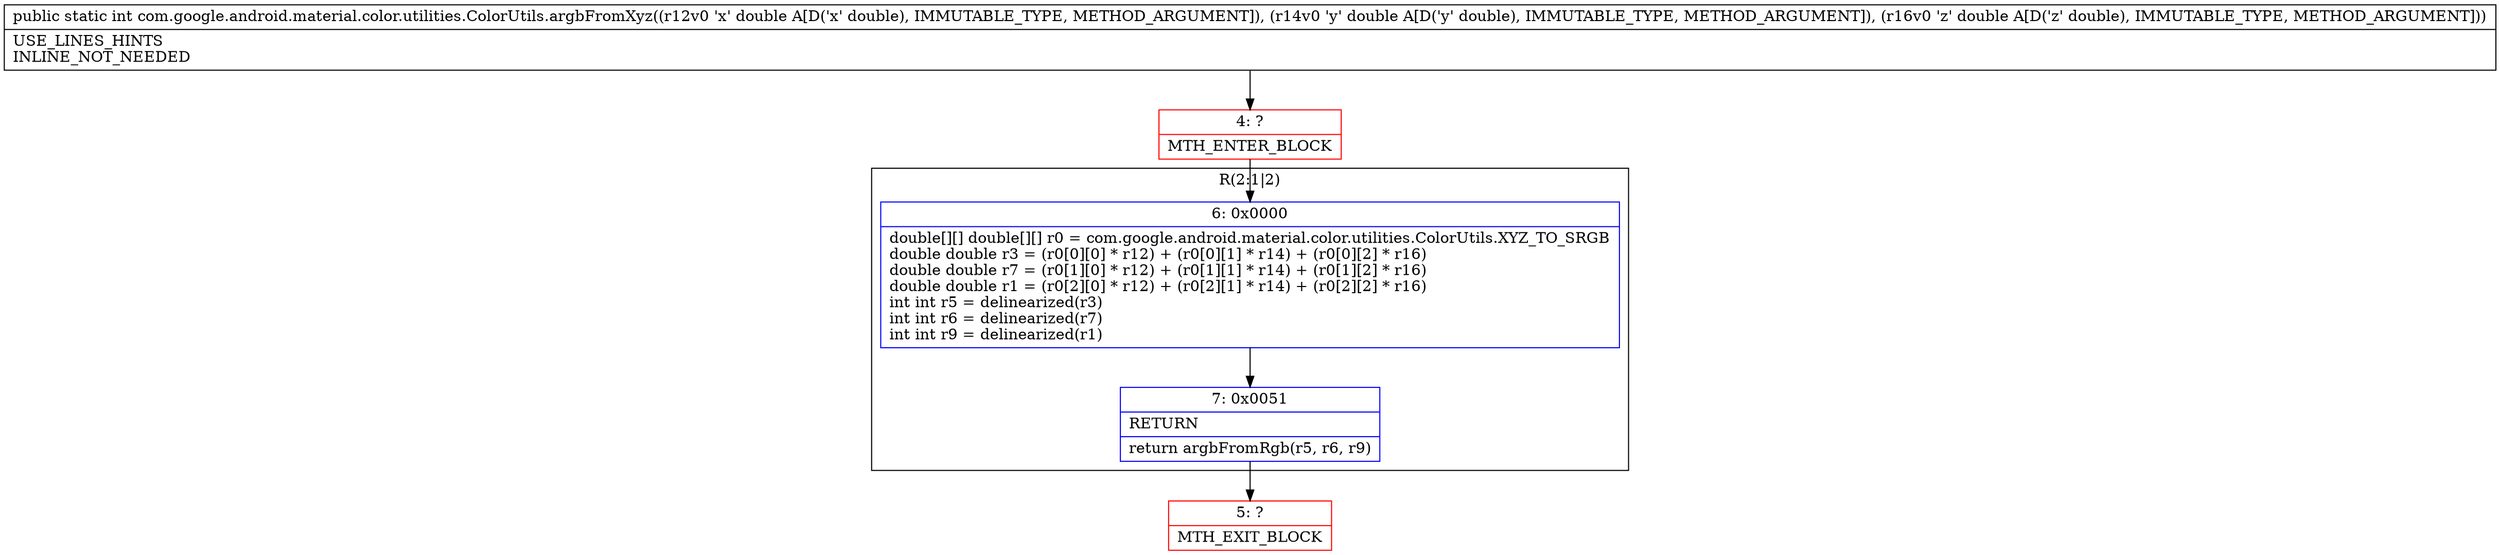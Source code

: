digraph "CFG forcom.google.android.material.color.utilities.ColorUtils.argbFromXyz(DDD)I" {
subgraph cluster_Region_650631720 {
label = "R(2:1|2)";
node [shape=record,color=blue];
Node_6 [shape=record,label="{6\:\ 0x0000|double[][] double[][] r0 = com.google.android.material.color.utilities.ColorUtils.XYZ_TO_SRGB\ldouble double r3 = (r0[0][0] * r12) + (r0[0][1] * r14) + (r0[0][2] * r16)\ldouble double r7 = (r0[1][0] * r12) + (r0[1][1] * r14) + (r0[1][2] * r16)\ldouble double r1 = (r0[2][0] * r12) + (r0[2][1] * r14) + (r0[2][2] * r16)\lint int r5 = delinearized(r3)\lint int r6 = delinearized(r7)\lint int r9 = delinearized(r1)\l}"];
Node_7 [shape=record,label="{7\:\ 0x0051|RETURN\l|return argbFromRgb(r5, r6, r9)\l}"];
}
Node_4 [shape=record,color=red,label="{4\:\ ?|MTH_ENTER_BLOCK\l}"];
Node_5 [shape=record,color=red,label="{5\:\ ?|MTH_EXIT_BLOCK\l}"];
MethodNode[shape=record,label="{public static int com.google.android.material.color.utilities.ColorUtils.argbFromXyz((r12v0 'x' double A[D('x' double), IMMUTABLE_TYPE, METHOD_ARGUMENT]), (r14v0 'y' double A[D('y' double), IMMUTABLE_TYPE, METHOD_ARGUMENT]), (r16v0 'z' double A[D('z' double), IMMUTABLE_TYPE, METHOD_ARGUMENT]))  | USE_LINES_HINTS\lINLINE_NOT_NEEDED\l}"];
MethodNode -> Node_4;Node_6 -> Node_7;
Node_7 -> Node_5;
Node_4 -> Node_6;
}

